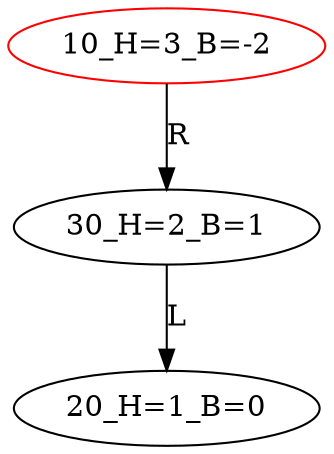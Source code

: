 digraph BiTreeBiTreeInsert {
"10_H=3_B=-2" -> {"30_H=2_B=1"} [label="R"]
"30_H=2_B=1" -> {"20_H=1_B=0"} [label="L"]
"10_H=3_B=-2" [color=red]
"30_H=2_B=1"
"20_H=1_B=0"
}
